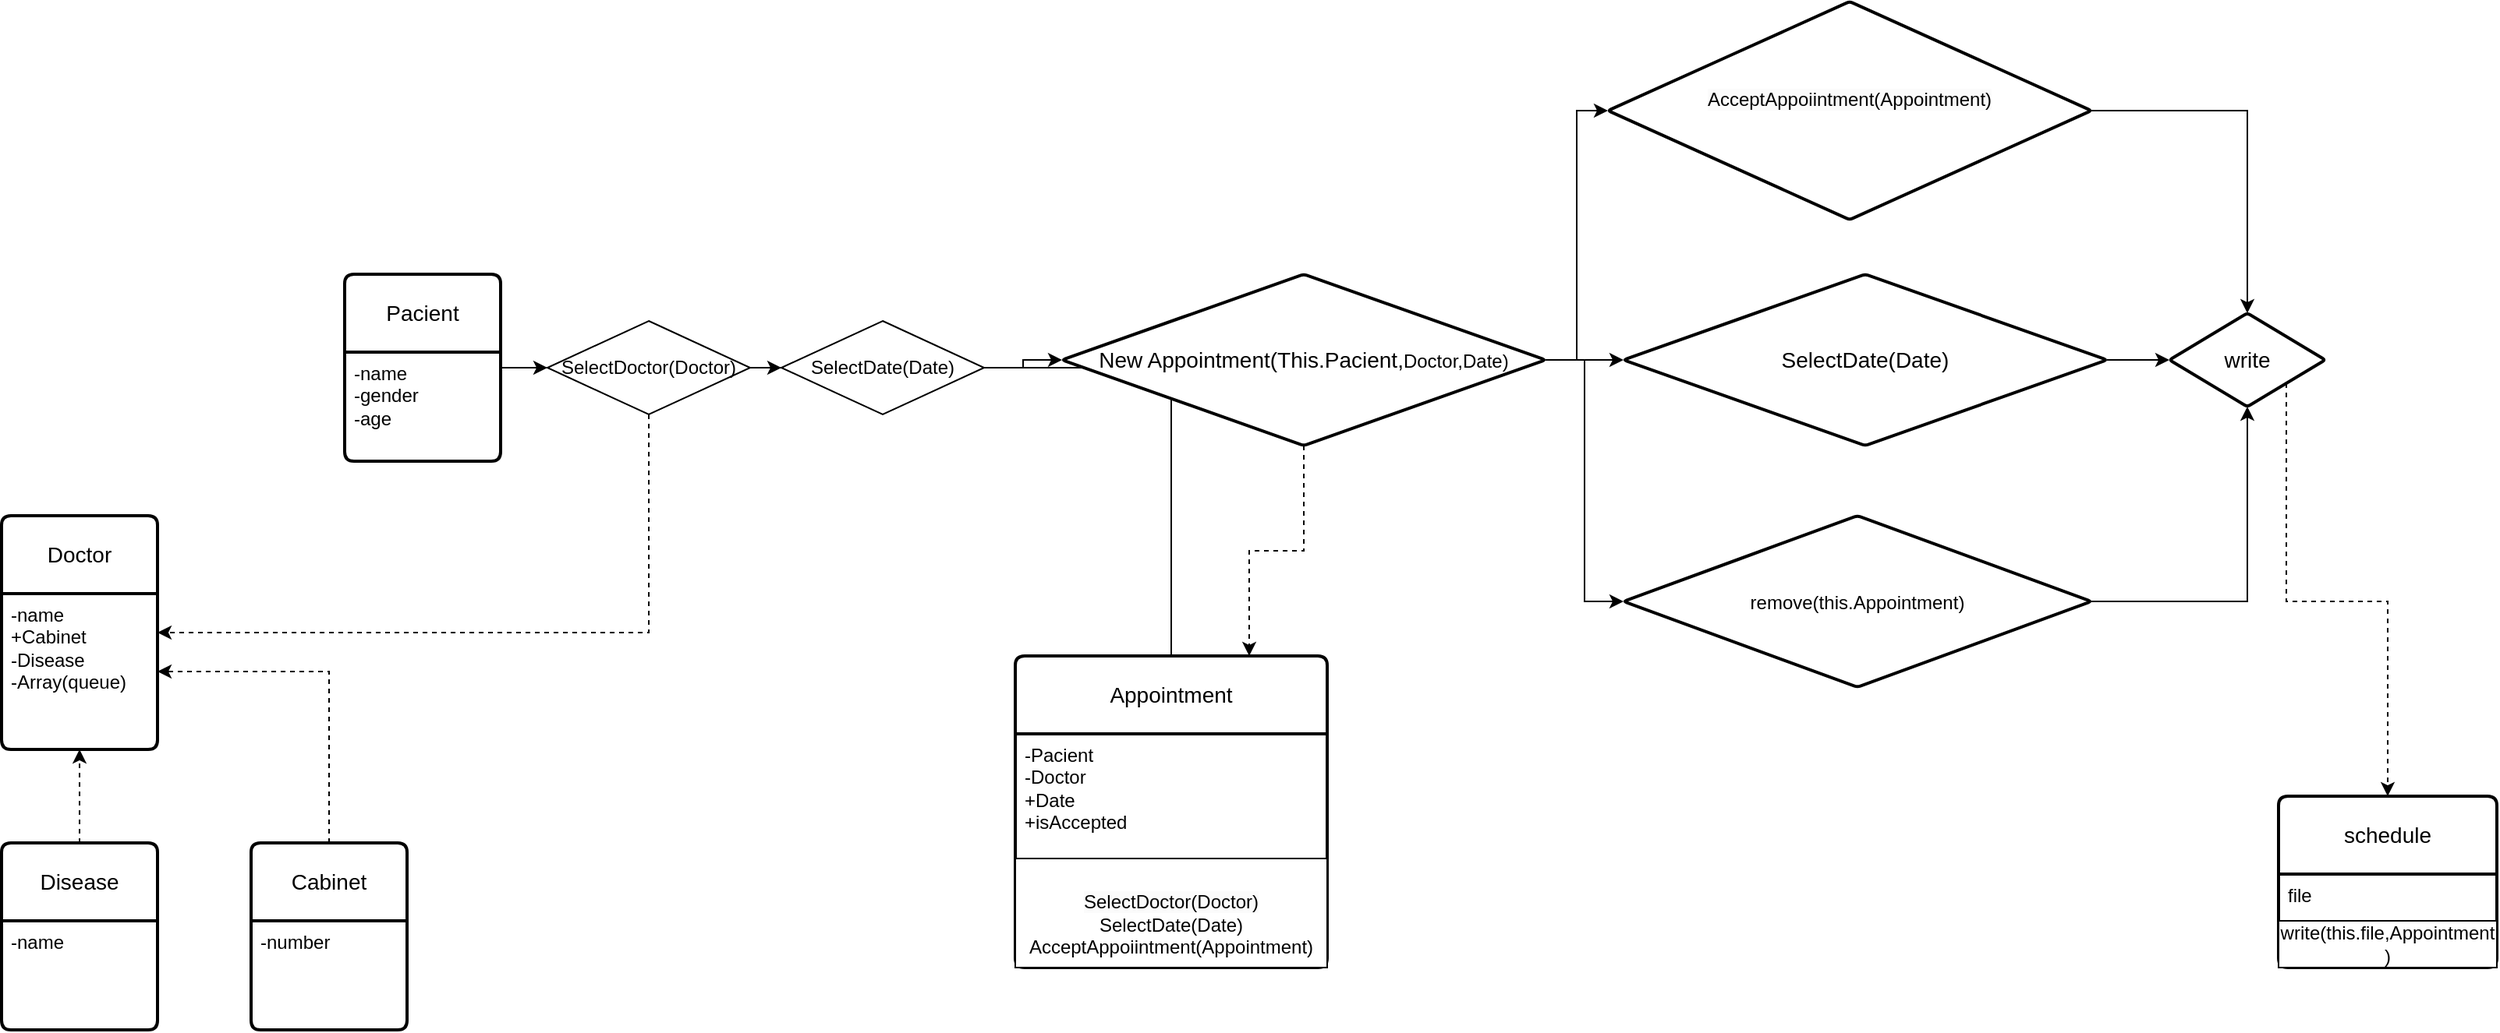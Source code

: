 <mxfile version="21.7.5" type="device">
  <diagram name="Page-1" id="9f46799a-70d6-7492-0946-bef42562c5a5">
    <mxGraphModel dx="1363" dy="871" grid="1" gridSize="10" guides="1" tooltips="1" connect="1" arrows="1" fold="1" page="1" pageScale="1" pageWidth="1100" pageHeight="850" background="none" math="0" shadow="0">
      <root>
        <mxCell id="0" />
        <mxCell id="1" parent="0" />
        <mxCell id="D7ge4e6ua518F_ma1OPR-1" value="Pacient" style="swimlane;childLayout=stackLayout;horizontal=1;startSize=50;horizontalStack=0;rounded=1;fontSize=14;fontStyle=0;strokeWidth=2;resizeParent=0;resizeLast=1;shadow=0;dashed=0;align=center;arcSize=4;whiteSpace=wrap;html=1;" vertex="1" parent="1">
          <mxGeometry x="260" y="255" width="100" height="120" as="geometry" />
        </mxCell>
        <mxCell id="D7ge4e6ua518F_ma1OPR-2" value="-name&lt;br&gt;-gender&lt;br&gt;-age" style="align=left;strokeColor=none;fillColor=none;spacingLeft=4;fontSize=12;verticalAlign=top;resizable=0;rotatable=0;part=1;html=1;" vertex="1" parent="D7ge4e6ua518F_ma1OPR-1">
          <mxGeometry y="50" width="100" height="70" as="geometry" />
        </mxCell>
        <mxCell id="D7ge4e6ua518F_ma1OPR-4" value="" style="endArrow=classic;html=1;rounded=0;entryX=0;entryY=0.5;entryDx=0;entryDy=0;" edge="1" parent="1" target="D7ge4e6ua518F_ma1OPR-5">
          <mxGeometry width="50" height="50" relative="1" as="geometry">
            <mxPoint x="360" y="315" as="sourcePoint" />
            <mxPoint x="430" y="315" as="targetPoint" />
          </mxGeometry>
        </mxCell>
        <mxCell id="D7ge4e6ua518F_ma1OPR-8" value="" style="edgeStyle=orthogonalEdgeStyle;rounded=0;orthogonalLoop=1;jettySize=auto;html=1;" edge="1" parent="1" source="D7ge4e6ua518F_ma1OPR-5" target="D7ge4e6ua518F_ma1OPR-7">
          <mxGeometry relative="1" as="geometry" />
        </mxCell>
        <mxCell id="D7ge4e6ua518F_ma1OPR-5" value="SelectDoctor(Doctor)" style="shape=rhombus;perimeter=rhombusPerimeter;whiteSpace=wrap;html=1;align=center;" vertex="1" parent="1">
          <mxGeometry x="390" y="285" width="130" height="60" as="geometry" />
        </mxCell>
        <mxCell id="D7ge4e6ua518F_ma1OPR-17" value="" style="edgeStyle=orthogonalEdgeStyle;rounded=0;orthogonalLoop=1;jettySize=auto;html=1;" edge="1" parent="1" source="D7ge4e6ua518F_ma1OPR-7" target="D7ge4e6ua518F_ma1OPR-16">
          <mxGeometry relative="1" as="geometry" />
        </mxCell>
        <mxCell id="D7ge4e6ua518F_ma1OPR-49" style="edgeStyle=orthogonalEdgeStyle;rounded=0;orthogonalLoop=1;jettySize=auto;html=1;exitX=1;exitY=0.5;exitDx=0;exitDy=0;entryX=0;entryY=0.5;entryDx=0;entryDy=0;" edge="1" parent="1" source="D7ge4e6ua518F_ma1OPR-7" target="D7ge4e6ua518F_ma1OPR-32">
          <mxGeometry relative="1" as="geometry" />
        </mxCell>
        <mxCell id="D7ge4e6ua518F_ma1OPR-7" value="SelectDate(Date)" style="shape=rhombus;perimeter=rhombusPerimeter;whiteSpace=wrap;html=1;align=center;" vertex="1" parent="1">
          <mxGeometry x="540" y="285" width="130" height="60" as="geometry" />
        </mxCell>
        <mxCell id="D7ge4e6ua518F_ma1OPR-15" value="Appointment" style="swimlane;childLayout=stackLayout;horizontal=1;startSize=50;horizontalStack=0;rounded=1;fontSize=14;fontStyle=0;strokeWidth=2;resizeParent=0;resizeLast=1;shadow=0;dashed=0;align=center;arcSize=4;whiteSpace=wrap;html=1;" vertex="1" parent="1">
          <mxGeometry x="690" y="500" width="200" height="200" as="geometry" />
        </mxCell>
        <mxCell id="D7ge4e6ua518F_ma1OPR-16" value="-Pacient&lt;br&gt;-Doctor&lt;br&gt;+Date&lt;br&gt;+isAccepted" style="align=left;strokeColor=none;fillColor=none;spacingLeft=4;fontSize=12;verticalAlign=top;resizable=0;rotatable=0;part=1;html=1;" vertex="1" parent="D7ge4e6ua518F_ma1OPR-15">
          <mxGeometry y="50" width="200" height="120" as="geometry" />
        </mxCell>
        <mxCell id="D7ge4e6ua518F_ma1OPR-28" value="" style="rounded=0;whiteSpace=wrap;html=1;" vertex="1" parent="D7ge4e6ua518F_ma1OPR-15">
          <mxGeometry y="170" width="200" height="-40" as="geometry" />
        </mxCell>
        <mxCell id="D7ge4e6ua518F_ma1OPR-34" value="&lt;br&gt;&lt;span style=&quot;color: rgb(0, 0, 0); font-family: Helvetica; font-size: 12px; font-style: normal; font-variant-ligatures: normal; font-variant-caps: normal; font-weight: 400; letter-spacing: normal; orphans: 2; text-align: center; text-indent: 0px; text-transform: none; widows: 2; word-spacing: 0px; -webkit-text-stroke-width: 0px; background-color: rgb(251, 251, 251); text-decoration-thickness: initial; text-decoration-style: initial; text-decoration-color: initial; float: none; display: inline !important;&quot;&gt;SelectDoctor(Doctor)&lt;/span&gt;&lt;br&gt;SelectDate(Date)&lt;br&gt;AcceptAppoiintment(Appointment)" style="rounded=0;whiteSpace=wrap;html=1;" vertex="1" parent="D7ge4e6ua518F_ma1OPR-15">
          <mxGeometry y="130" width="200" height="70" as="geometry" />
        </mxCell>
        <mxCell id="D7ge4e6ua518F_ma1OPR-25" value="" style="edgeStyle=orthogonalEdgeStyle;rounded=0;orthogonalLoop=1;jettySize=auto;html=1;entryX=1;entryY=0.25;entryDx=0;entryDy=0;dashed=1;exitX=0.5;exitY=1;exitDx=0;exitDy=0;" edge="1" parent="1" source="D7ge4e6ua518F_ma1OPR-5" target="D7ge4e6ua518F_ma1OPR-19">
          <mxGeometry relative="1" as="geometry" />
        </mxCell>
        <mxCell id="D7ge4e6ua518F_ma1OPR-18" value="Doctor" style="swimlane;childLayout=stackLayout;horizontal=1;startSize=50;horizontalStack=0;rounded=1;fontSize=14;fontStyle=0;strokeWidth=2;resizeParent=0;resizeLast=1;shadow=0;dashed=0;align=center;arcSize=4;whiteSpace=wrap;html=1;" vertex="1" parent="1">
          <mxGeometry x="40" y="410" width="100" height="150" as="geometry" />
        </mxCell>
        <mxCell id="D7ge4e6ua518F_ma1OPR-19" value="-name&lt;br&gt;+Cabinet&lt;br&gt;-Disease&lt;br&gt;-Array(queue)" style="align=left;strokeColor=none;fillColor=none;spacingLeft=4;fontSize=12;verticalAlign=top;resizable=0;rotatable=0;part=1;html=1;" vertex="1" parent="D7ge4e6ua518F_ma1OPR-18">
          <mxGeometry y="50" width="100" height="100" as="geometry" />
        </mxCell>
        <mxCell id="D7ge4e6ua518F_ma1OPR-26" value="" style="edgeStyle=orthogonalEdgeStyle;rounded=0;orthogonalLoop=1;jettySize=auto;html=1;dashed=1;" edge="1" parent="1" source="D7ge4e6ua518F_ma1OPR-21" target="D7ge4e6ua518F_ma1OPR-19">
          <mxGeometry relative="1" as="geometry" />
        </mxCell>
        <mxCell id="D7ge4e6ua518F_ma1OPR-21" value="Disease" style="swimlane;childLayout=stackLayout;horizontal=1;startSize=50;horizontalStack=0;rounded=1;fontSize=14;fontStyle=0;strokeWidth=2;resizeParent=0;resizeLast=1;shadow=0;dashed=0;align=center;arcSize=4;whiteSpace=wrap;html=1;" vertex="1" parent="1">
          <mxGeometry x="40" y="620" width="100" height="120" as="geometry" />
        </mxCell>
        <mxCell id="D7ge4e6ua518F_ma1OPR-22" value="-name" style="align=left;strokeColor=none;fillColor=none;spacingLeft=4;fontSize=12;verticalAlign=top;resizable=0;rotatable=0;part=1;html=1;" vertex="1" parent="D7ge4e6ua518F_ma1OPR-21">
          <mxGeometry y="50" width="100" height="70" as="geometry" />
        </mxCell>
        <mxCell id="D7ge4e6ua518F_ma1OPR-27" style="edgeStyle=orthogonalEdgeStyle;rounded=0;orthogonalLoop=1;jettySize=auto;html=1;exitX=0.5;exitY=0;exitDx=0;exitDy=0;entryX=1;entryY=0.5;entryDx=0;entryDy=0;dashed=1;" edge="1" parent="1" source="D7ge4e6ua518F_ma1OPR-23" target="D7ge4e6ua518F_ma1OPR-19">
          <mxGeometry relative="1" as="geometry" />
        </mxCell>
        <mxCell id="D7ge4e6ua518F_ma1OPR-23" value="Cabinet" style="swimlane;childLayout=stackLayout;horizontal=1;startSize=50;horizontalStack=0;rounded=1;fontSize=14;fontStyle=0;strokeWidth=2;resizeParent=0;resizeLast=1;shadow=0;dashed=0;align=center;arcSize=4;whiteSpace=wrap;html=1;" vertex="1" parent="1">
          <mxGeometry x="200" y="620" width="100" height="120" as="geometry" />
        </mxCell>
        <mxCell id="D7ge4e6ua518F_ma1OPR-24" value="-number" style="align=left;strokeColor=none;fillColor=none;spacingLeft=4;fontSize=12;verticalAlign=top;resizable=0;rotatable=0;part=1;html=1;" vertex="1" parent="D7ge4e6ua518F_ma1OPR-23">
          <mxGeometry y="50" width="100" height="70" as="geometry" />
        </mxCell>
        <mxCell id="D7ge4e6ua518F_ma1OPR-36" value="" style="edgeStyle=orthogonalEdgeStyle;rounded=0;orthogonalLoop=1;jettySize=auto;html=1;entryX=0;entryY=0.5;entryDx=0;entryDy=0;" edge="1" parent="1" source="D7ge4e6ua518F_ma1OPR-32" target="D7ge4e6ua518F_ma1OPR-35">
          <mxGeometry relative="1" as="geometry" />
        </mxCell>
        <mxCell id="D7ge4e6ua518F_ma1OPR-38" value="" style="edgeStyle=orthogonalEdgeStyle;rounded=0;orthogonalLoop=1;jettySize=auto;html=1;" edge="1" parent="1" source="D7ge4e6ua518F_ma1OPR-32" target="D7ge4e6ua518F_ma1OPR-37">
          <mxGeometry relative="1" as="geometry" />
        </mxCell>
        <mxCell id="D7ge4e6ua518F_ma1OPR-40" style="edgeStyle=orthogonalEdgeStyle;rounded=0;orthogonalLoop=1;jettySize=auto;html=1;exitX=1;exitY=0.5;exitDx=0;exitDy=0;entryX=0;entryY=0.5;entryDx=0;entryDy=0;" edge="1" parent="1" source="D7ge4e6ua518F_ma1OPR-32" target="D7ge4e6ua518F_ma1OPR-39">
          <mxGeometry relative="1" as="geometry" />
        </mxCell>
        <mxCell id="D7ge4e6ua518F_ma1OPR-50" style="edgeStyle=orthogonalEdgeStyle;rounded=0;orthogonalLoop=1;jettySize=auto;html=1;exitX=0.5;exitY=1;exitDx=0;exitDy=0;entryX=0.75;entryY=0;entryDx=0;entryDy=0;dashed=1;" edge="1" parent="1" source="D7ge4e6ua518F_ma1OPR-32" target="D7ge4e6ua518F_ma1OPR-15">
          <mxGeometry relative="1" as="geometry" />
        </mxCell>
        <mxCell id="D7ge4e6ua518F_ma1OPR-32" value="New Appointment(This.Pacient,&lt;span style=&quot;font-size: 12px; text-align: left;&quot;&gt;Doctor,&lt;/span&gt;&lt;span style=&quot;font-size: 12px; text-align: left;&quot;&gt;Date&lt;/span&gt;&lt;span style=&quot;background-color: initial; font-size: 12px; text-align: left;&quot;&gt;)&lt;/span&gt;&lt;span style=&quot;font-size: 12px; text-align: left;&quot;&gt;&lt;br&gt;&lt;/span&gt;" style="rhombus;whiteSpace=wrap;html=1;fontSize=14;fontStyle=0;startSize=50;rounded=1;strokeWidth=2;shadow=0;dashed=0;arcSize=4;" vertex="1" parent="1">
          <mxGeometry x="720" y="255" width="310" height="110" as="geometry" />
        </mxCell>
        <mxCell id="D7ge4e6ua518F_ma1OPR-46" value="" style="edgeStyle=orthogonalEdgeStyle;rounded=0;orthogonalLoop=1;jettySize=auto;html=1;" edge="1" parent="1" source="D7ge4e6ua518F_ma1OPR-35" target="D7ge4e6ua518F_ma1OPR-45">
          <mxGeometry relative="1" as="geometry" />
        </mxCell>
        <mxCell id="D7ge4e6ua518F_ma1OPR-35" value="&#xa;&lt;span style=&quot;color: rgb(0, 0, 0); font-family: Helvetica; font-size: 12px; font-style: normal; font-variant-ligatures: normal; font-variant-caps: normal; font-weight: 400; letter-spacing: normal; orphans: 2; text-align: center; text-indent: 0px; text-transform: none; widows: 2; word-spacing: 0px; -webkit-text-stroke-width: 0px; background-color: rgb(251, 251, 251); text-decoration-thickness: initial; text-decoration-style: initial; text-decoration-color: initial; float: none; display: inline !important;&quot;&gt;AcceptAppoiintment(Appointment)&lt;/span&gt;&#xa;&#xa;" style="rhombus;whiteSpace=wrap;html=1;fontSize=14;fontStyle=0;startSize=50;rounded=1;strokeWidth=2;shadow=0;dashed=0;arcSize=4;" vertex="1" parent="1">
          <mxGeometry x="1070" y="80" width="310" height="140" as="geometry" />
        </mxCell>
        <mxCell id="D7ge4e6ua518F_ma1OPR-48" style="edgeStyle=orthogonalEdgeStyle;rounded=0;orthogonalLoop=1;jettySize=auto;html=1;exitX=1;exitY=0.5;exitDx=0;exitDy=0;entryX=0;entryY=0.5;entryDx=0;entryDy=0;" edge="1" parent="1" source="D7ge4e6ua518F_ma1OPR-37" target="D7ge4e6ua518F_ma1OPR-45">
          <mxGeometry relative="1" as="geometry" />
        </mxCell>
        <mxCell id="D7ge4e6ua518F_ma1OPR-37" value="SelectDate(Date)" style="rhombus;whiteSpace=wrap;html=1;fontSize=14;fontStyle=0;startSize=50;rounded=1;strokeWidth=2;shadow=0;dashed=0;arcSize=4;" vertex="1" parent="1">
          <mxGeometry x="1080" y="255" width="310" height="110" as="geometry" />
        </mxCell>
        <mxCell id="D7ge4e6ua518F_ma1OPR-47" style="edgeStyle=orthogonalEdgeStyle;rounded=0;orthogonalLoop=1;jettySize=auto;html=1;exitX=1;exitY=0.5;exitDx=0;exitDy=0;entryX=0.5;entryY=1;entryDx=0;entryDy=0;" edge="1" parent="1" source="D7ge4e6ua518F_ma1OPR-39" target="D7ge4e6ua518F_ma1OPR-45">
          <mxGeometry relative="1" as="geometry" />
        </mxCell>
        <mxCell id="D7ge4e6ua518F_ma1OPR-39" value="&lt;span style=&quot;font-size: 12px; text-align: left;&quot;&gt;remove(this.Appointment)&lt;br&gt;&lt;/span&gt;" style="rhombus;whiteSpace=wrap;html=1;fontSize=14;fontStyle=0;startSize=50;rounded=1;strokeWidth=2;shadow=0;dashed=0;arcSize=4;" vertex="1" parent="1">
          <mxGeometry x="1080" y="410" width="300" height="110" as="geometry" />
        </mxCell>
        <mxCell id="D7ge4e6ua518F_ma1OPR-41" value="schedule" style="swimlane;childLayout=stackLayout;horizontal=1;startSize=50;horizontalStack=0;rounded=1;fontSize=14;fontStyle=0;strokeWidth=2;resizeParent=0;resizeLast=1;shadow=0;dashed=0;align=center;arcSize=4;whiteSpace=wrap;html=1;" vertex="1" parent="1">
          <mxGeometry x="1500" y="590" width="140" height="110" as="geometry" />
        </mxCell>
        <mxCell id="D7ge4e6ua518F_ma1OPR-42" value="file" style="align=left;strokeColor=none;fillColor=none;spacingLeft=4;fontSize=12;verticalAlign=top;resizable=0;rotatable=0;part=1;html=1;" vertex="1" parent="D7ge4e6ua518F_ma1OPR-41">
          <mxGeometry y="50" width="140" height="30" as="geometry" />
        </mxCell>
        <mxCell id="D7ge4e6ua518F_ma1OPR-44" value="write(this.file,Appointment&lt;br&gt;)" style="rounded=0;whiteSpace=wrap;html=1;" vertex="1" parent="D7ge4e6ua518F_ma1OPR-41">
          <mxGeometry y="80" width="140" height="30" as="geometry" />
        </mxCell>
        <mxCell id="D7ge4e6ua518F_ma1OPR-51" style="edgeStyle=orthogonalEdgeStyle;rounded=0;orthogonalLoop=1;jettySize=auto;html=1;exitX=1;exitY=1;exitDx=0;exitDy=0;dashed=1;" edge="1" parent="1" source="D7ge4e6ua518F_ma1OPR-45" target="D7ge4e6ua518F_ma1OPR-41">
          <mxGeometry relative="1" as="geometry" />
        </mxCell>
        <mxCell id="D7ge4e6ua518F_ma1OPR-45" value="write" style="rhombus;whiteSpace=wrap;html=1;fontSize=14;fontStyle=0;startSize=50;rounded=1;strokeWidth=2;shadow=0;dashed=0;arcSize=4;" vertex="1" parent="1">
          <mxGeometry x="1430" y="280" width="100" height="60" as="geometry" />
        </mxCell>
      </root>
    </mxGraphModel>
  </diagram>
</mxfile>
